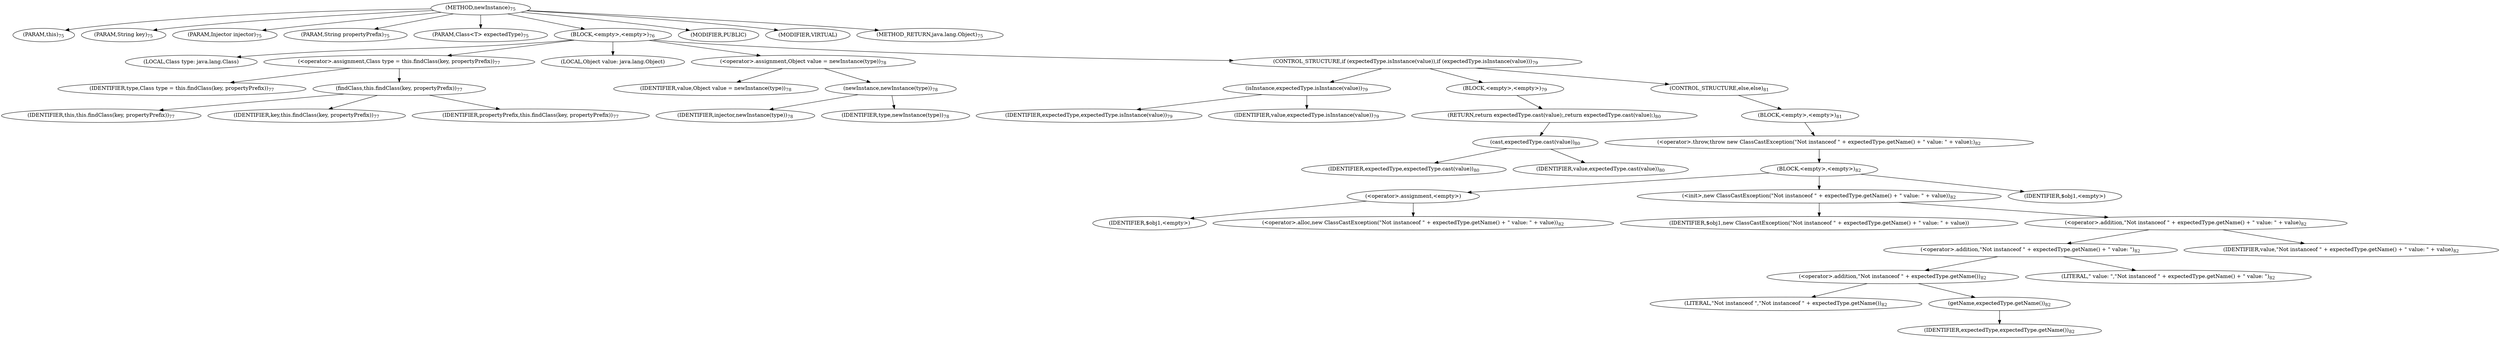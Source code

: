 digraph "newInstance" {  
"169" [label = <(METHOD,newInstance)<SUB>75</SUB>> ]
"18" [label = <(PARAM,this)<SUB>75</SUB>> ]
"170" [label = <(PARAM,String key)<SUB>75</SUB>> ]
"171" [label = <(PARAM,Injector injector)<SUB>75</SUB>> ]
"172" [label = <(PARAM,String propertyPrefix)<SUB>75</SUB>> ]
"173" [label = <(PARAM,Class&lt;T&gt; expectedType)<SUB>75</SUB>> ]
"174" [label = <(BLOCK,&lt;empty&gt;,&lt;empty&gt;)<SUB>76</SUB>> ]
"175" [label = <(LOCAL,Class type: java.lang.Class)> ]
"176" [label = <(&lt;operator&gt;.assignment,Class type = this.findClass(key, propertyPrefix))<SUB>77</SUB>> ]
"177" [label = <(IDENTIFIER,type,Class type = this.findClass(key, propertyPrefix))<SUB>77</SUB>> ]
"178" [label = <(findClass,this.findClass(key, propertyPrefix))<SUB>77</SUB>> ]
"17" [label = <(IDENTIFIER,this,this.findClass(key, propertyPrefix))<SUB>77</SUB>> ]
"179" [label = <(IDENTIFIER,key,this.findClass(key, propertyPrefix))<SUB>77</SUB>> ]
"180" [label = <(IDENTIFIER,propertyPrefix,this.findClass(key, propertyPrefix))<SUB>77</SUB>> ]
"181" [label = <(LOCAL,Object value: java.lang.Object)> ]
"182" [label = <(&lt;operator&gt;.assignment,Object value = newInstance(type))<SUB>78</SUB>> ]
"183" [label = <(IDENTIFIER,value,Object value = newInstance(type))<SUB>78</SUB>> ]
"184" [label = <(newInstance,newInstance(type))<SUB>78</SUB>> ]
"185" [label = <(IDENTIFIER,injector,newInstance(type))<SUB>78</SUB>> ]
"186" [label = <(IDENTIFIER,type,newInstance(type))<SUB>78</SUB>> ]
"187" [label = <(CONTROL_STRUCTURE,if (expectedType.isInstance(value)),if (expectedType.isInstance(value)))<SUB>79</SUB>> ]
"188" [label = <(isInstance,expectedType.isInstance(value))<SUB>79</SUB>> ]
"189" [label = <(IDENTIFIER,expectedType,expectedType.isInstance(value))<SUB>79</SUB>> ]
"190" [label = <(IDENTIFIER,value,expectedType.isInstance(value))<SUB>79</SUB>> ]
"191" [label = <(BLOCK,&lt;empty&gt;,&lt;empty&gt;)<SUB>79</SUB>> ]
"192" [label = <(RETURN,return expectedType.cast(value);,return expectedType.cast(value);)<SUB>80</SUB>> ]
"193" [label = <(cast,expectedType.cast(value))<SUB>80</SUB>> ]
"194" [label = <(IDENTIFIER,expectedType,expectedType.cast(value))<SUB>80</SUB>> ]
"195" [label = <(IDENTIFIER,value,expectedType.cast(value))<SUB>80</SUB>> ]
"196" [label = <(CONTROL_STRUCTURE,else,else)<SUB>81</SUB>> ]
"197" [label = <(BLOCK,&lt;empty&gt;,&lt;empty&gt;)<SUB>81</SUB>> ]
"198" [label = <(&lt;operator&gt;.throw,throw new ClassCastException(&quot;Not instanceof &quot; + expectedType.getName() + &quot; value: &quot; + value);)<SUB>82</SUB>> ]
"199" [label = <(BLOCK,&lt;empty&gt;,&lt;empty&gt;)<SUB>82</SUB>> ]
"200" [label = <(&lt;operator&gt;.assignment,&lt;empty&gt;)> ]
"201" [label = <(IDENTIFIER,$obj1,&lt;empty&gt;)> ]
"202" [label = <(&lt;operator&gt;.alloc,new ClassCastException(&quot;Not instanceof &quot; + expectedType.getName() + &quot; value: &quot; + value))<SUB>82</SUB>> ]
"203" [label = <(&lt;init&gt;,new ClassCastException(&quot;Not instanceof &quot; + expectedType.getName() + &quot; value: &quot; + value))<SUB>82</SUB>> ]
"204" [label = <(IDENTIFIER,$obj1,new ClassCastException(&quot;Not instanceof &quot; + expectedType.getName() + &quot; value: &quot; + value))> ]
"205" [label = <(&lt;operator&gt;.addition,&quot;Not instanceof &quot; + expectedType.getName() + &quot; value: &quot; + value)<SUB>82</SUB>> ]
"206" [label = <(&lt;operator&gt;.addition,&quot;Not instanceof &quot; + expectedType.getName() + &quot; value: &quot;)<SUB>82</SUB>> ]
"207" [label = <(&lt;operator&gt;.addition,&quot;Not instanceof &quot; + expectedType.getName())<SUB>82</SUB>> ]
"208" [label = <(LITERAL,&quot;Not instanceof &quot;,&quot;Not instanceof &quot; + expectedType.getName())<SUB>82</SUB>> ]
"209" [label = <(getName,expectedType.getName())<SUB>82</SUB>> ]
"210" [label = <(IDENTIFIER,expectedType,expectedType.getName())<SUB>82</SUB>> ]
"211" [label = <(LITERAL,&quot; value: &quot;,&quot;Not instanceof &quot; + expectedType.getName() + &quot; value: &quot;)<SUB>82</SUB>> ]
"212" [label = <(IDENTIFIER,value,&quot;Not instanceof &quot; + expectedType.getName() + &quot; value: &quot; + value)<SUB>82</SUB>> ]
"213" [label = <(IDENTIFIER,$obj1,&lt;empty&gt;)> ]
"214" [label = <(MODIFIER,PUBLIC)> ]
"215" [label = <(MODIFIER,VIRTUAL)> ]
"216" [label = <(METHOD_RETURN,java.lang.Object)<SUB>75</SUB>> ]
  "169" -> "18" 
  "169" -> "170" 
  "169" -> "171" 
  "169" -> "172" 
  "169" -> "173" 
  "169" -> "174" 
  "169" -> "214" 
  "169" -> "215" 
  "169" -> "216" 
  "174" -> "175" 
  "174" -> "176" 
  "174" -> "181" 
  "174" -> "182" 
  "174" -> "187" 
  "176" -> "177" 
  "176" -> "178" 
  "178" -> "17" 
  "178" -> "179" 
  "178" -> "180" 
  "182" -> "183" 
  "182" -> "184" 
  "184" -> "185" 
  "184" -> "186" 
  "187" -> "188" 
  "187" -> "191" 
  "187" -> "196" 
  "188" -> "189" 
  "188" -> "190" 
  "191" -> "192" 
  "192" -> "193" 
  "193" -> "194" 
  "193" -> "195" 
  "196" -> "197" 
  "197" -> "198" 
  "198" -> "199" 
  "199" -> "200" 
  "199" -> "203" 
  "199" -> "213" 
  "200" -> "201" 
  "200" -> "202" 
  "203" -> "204" 
  "203" -> "205" 
  "205" -> "206" 
  "205" -> "212" 
  "206" -> "207" 
  "206" -> "211" 
  "207" -> "208" 
  "207" -> "209" 
  "209" -> "210" 
}
